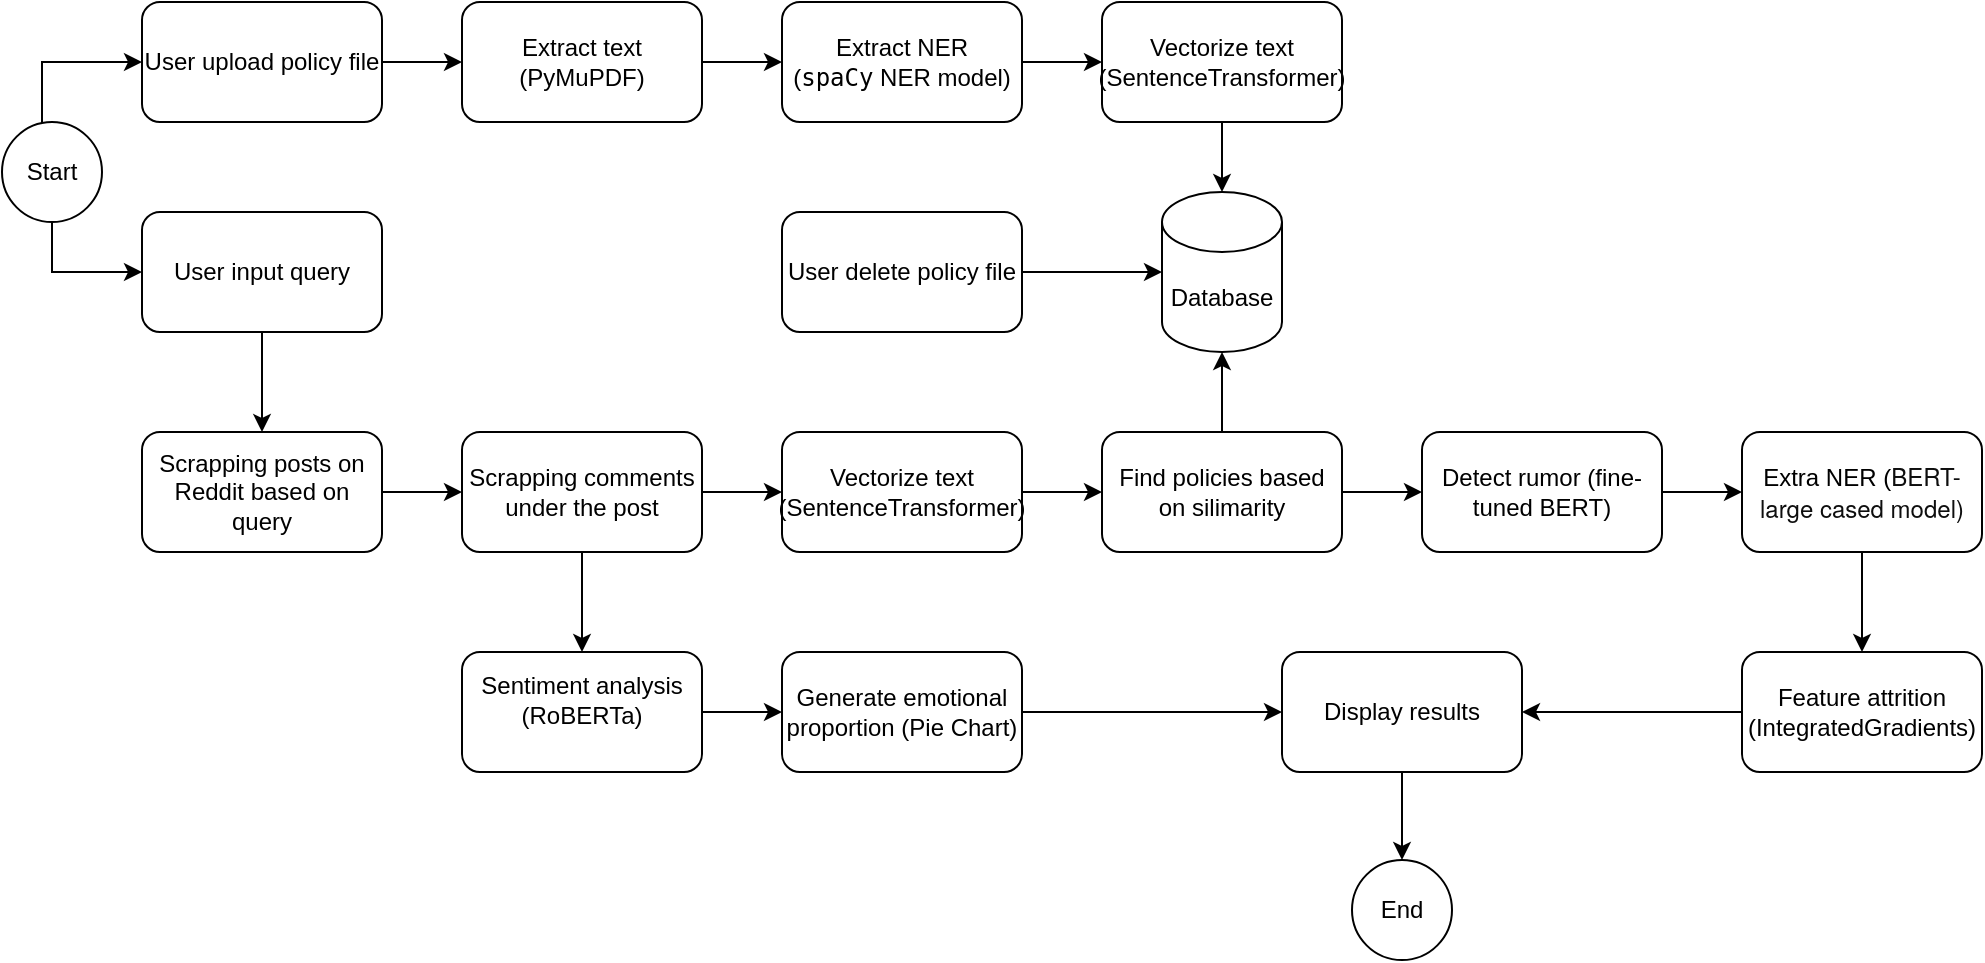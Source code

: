 <mxfile version="26.2.14">
  <diagram id="C5RBs43oDa-KdzZeNtuy" name="Page-1">
    <mxGraphModel dx="2208" dy="868" grid="1" gridSize="10" guides="1" tooltips="1" connect="1" arrows="1" fold="1" page="1" pageScale="1" pageWidth="827" pageHeight="1169" math="0" shadow="0">
      <root>
        <mxCell id="WIyWlLk6GJQsqaUBKTNV-0" />
        <mxCell id="WIyWlLk6GJQsqaUBKTNV-1" parent="WIyWlLk6GJQsqaUBKTNV-0" />
        <mxCell id="wjfcvk-_MFz2dwbTvUjB-2" value="Database" style="shape=cylinder3;whiteSpace=wrap;html=1;boundedLbl=1;backgroundOutline=1;size=15;" parent="WIyWlLk6GJQsqaUBKTNV-1" vertex="1">
          <mxGeometry x="450" y="200" width="60" height="80" as="geometry" />
        </mxCell>
        <mxCell id="wjfcvk-_MFz2dwbTvUjB-9" value="" style="edgeStyle=orthogonalEdgeStyle;rounded=0;orthogonalLoop=1;jettySize=auto;html=1;" parent="WIyWlLk6GJQsqaUBKTNV-1" source="wjfcvk-_MFz2dwbTvUjB-7" target="wjfcvk-_MFz2dwbTvUjB-8" edge="1">
          <mxGeometry relative="1" as="geometry">
            <Array as="points">
              <mxPoint x="-110" y="135" />
            </Array>
          </mxGeometry>
        </mxCell>
        <mxCell id="wjfcvk-_MFz2dwbTvUjB-7" value="Start" style="ellipse;whiteSpace=wrap;html=1;aspect=fixed;" parent="WIyWlLk6GJQsqaUBKTNV-1" vertex="1">
          <mxGeometry x="-130" y="165" width="50" height="50" as="geometry" />
        </mxCell>
        <mxCell id="wjfcvk-_MFz2dwbTvUjB-11" value="" style="edgeStyle=orthogonalEdgeStyle;rounded=0;orthogonalLoop=1;jettySize=auto;html=1;" parent="WIyWlLk6GJQsqaUBKTNV-1" source="wjfcvk-_MFz2dwbTvUjB-8" target="wjfcvk-_MFz2dwbTvUjB-10" edge="1">
          <mxGeometry relative="1" as="geometry" />
        </mxCell>
        <mxCell id="wjfcvk-_MFz2dwbTvUjB-13" value="" style="edgeStyle=orthogonalEdgeStyle;rounded=0;orthogonalLoop=1;jettySize=auto;html=1;" parent="WIyWlLk6GJQsqaUBKTNV-1" source="wjfcvk-_MFz2dwbTvUjB-10" target="wjfcvk-_MFz2dwbTvUjB-12" edge="1">
          <mxGeometry relative="1" as="geometry" />
        </mxCell>
        <mxCell id="wjfcvk-_MFz2dwbTvUjB-10" value="&lt;font face=&quot;Helvetica&quot; style=&quot;font-size: 12px;&quot;&gt;Extract text (&lt;/font&gt;PyMuPDF)" style="rounded=1;whiteSpace=wrap;html=1;" parent="WIyWlLk6GJQsqaUBKTNV-1" vertex="1">
          <mxGeometry x="100" y="105" width="120" height="60" as="geometry" />
        </mxCell>
        <mxCell id="_OzJwUccoTl-LyWJlWMp-4" value="" style="edgeStyle=orthogonalEdgeStyle;rounded=0;orthogonalLoop=1;jettySize=auto;html=1;" parent="WIyWlLk6GJQsqaUBKTNV-1" source="wjfcvk-_MFz2dwbTvUjB-12" target="_OzJwUccoTl-LyWJlWMp-3" edge="1">
          <mxGeometry relative="1" as="geometry" />
        </mxCell>
        <mxCell id="wjfcvk-_MFz2dwbTvUjB-12" value="Extract NER (&lt;code&gt;spaCy&lt;/code&gt;&amp;nbsp;NER model)" style="rounded=1;whiteSpace=wrap;html=1;" parent="WIyWlLk6GJQsqaUBKTNV-1" vertex="1">
          <mxGeometry x="260" y="105" width="120" height="60" as="geometry" />
        </mxCell>
        <mxCell id="wjfcvk-_MFz2dwbTvUjB-18" value="" style="edgeStyle=orthogonalEdgeStyle;rounded=0;orthogonalLoop=1;jettySize=auto;html=1;" parent="WIyWlLk6GJQsqaUBKTNV-1" source="wjfcvk-_MFz2dwbTvUjB-16" target="wjfcvk-_MFz2dwbTvUjB-17" edge="1">
          <mxGeometry relative="1" as="geometry" />
        </mxCell>
        <mxCell id="wjfcvk-_MFz2dwbTvUjB-16" value="User input query" style="rounded=1;whiteSpace=wrap;html=1;" parent="WIyWlLk6GJQsqaUBKTNV-1" vertex="1">
          <mxGeometry x="-60" y="210" width="120" height="60" as="geometry" />
        </mxCell>
        <mxCell id="wjfcvk-_MFz2dwbTvUjB-20" value="" style="edgeStyle=orthogonalEdgeStyle;rounded=0;orthogonalLoop=1;jettySize=auto;html=1;" parent="WIyWlLk6GJQsqaUBKTNV-1" source="wjfcvk-_MFz2dwbTvUjB-17" target="wjfcvk-_MFz2dwbTvUjB-19" edge="1">
          <mxGeometry relative="1" as="geometry" />
        </mxCell>
        <mxCell id="wjfcvk-_MFz2dwbTvUjB-17" value="Scrapping posts on Reddit based on query" style="whiteSpace=wrap;html=1;rounded=1;" parent="WIyWlLk6GJQsqaUBKTNV-1" vertex="1">
          <mxGeometry x="-60" y="320" width="120" height="60" as="geometry" />
        </mxCell>
        <mxCell id="_OzJwUccoTl-LyWJlWMp-5" value="" style="edgeStyle=orthogonalEdgeStyle;rounded=0;orthogonalLoop=1;jettySize=auto;html=1;" parent="WIyWlLk6GJQsqaUBKTNV-1" source="wjfcvk-_MFz2dwbTvUjB-19" target="_OzJwUccoTl-LyWJlWMp-2" edge="1">
          <mxGeometry relative="1" as="geometry" />
        </mxCell>
        <mxCell id="wjfcvk-_MFz2dwbTvUjB-19" value="Scrapping comments under the post" style="whiteSpace=wrap;html=1;rounded=1;" parent="WIyWlLk6GJQsqaUBKTNV-1" vertex="1">
          <mxGeometry x="100" y="320" width="120" height="60" as="geometry" />
        </mxCell>
        <mxCell id="_OzJwUccoTl-LyWJlWMp-15" value="" style="edgeStyle=orthogonalEdgeStyle;rounded=0;orthogonalLoop=1;jettySize=auto;html=1;" parent="WIyWlLk6GJQsqaUBKTNV-1" source="wjfcvk-_MFz2dwbTvUjB-21" target="wjfcvk-_MFz2dwbTvUjB-26" edge="1">
          <mxGeometry relative="1" as="geometry" />
        </mxCell>
        <mxCell id="wjfcvk-_MFz2dwbTvUjB-21" value="Find policies based on silimarity" style="rounded=1;whiteSpace=wrap;html=1;" parent="WIyWlLk6GJQsqaUBKTNV-1" vertex="1">
          <mxGeometry x="420" y="320" width="120" height="60" as="geometry" />
        </mxCell>
        <mxCell id="wjfcvk-_MFz2dwbTvUjB-35" value="" style="edgeStyle=orthogonalEdgeStyle;rounded=0;orthogonalLoop=1;jettySize=auto;html=1;exitX=0.5;exitY=1;exitDx=0;exitDy=0;" parent="WIyWlLk6GJQsqaUBKTNV-1" source="wjfcvk-_MFz2dwbTvUjB-19" target="wjfcvk-_MFz2dwbTvUjB-34" edge="1">
          <mxGeometry relative="1" as="geometry" />
        </mxCell>
        <mxCell id="wjfcvk-_MFz2dwbTvUjB-25" value="" style="endArrow=classic;html=1;rounded=0;" parent="WIyWlLk6GJQsqaUBKTNV-1" source="wjfcvk-_MFz2dwbTvUjB-21" edge="1">
          <mxGeometry width="50" height="50" relative="1" as="geometry">
            <mxPoint x="-40" y="430" as="sourcePoint" />
            <mxPoint x="480" y="280" as="targetPoint" />
            <Array as="points" />
          </mxGeometry>
        </mxCell>
        <mxCell id="wjfcvk-_MFz2dwbTvUjB-29" value="" style="edgeStyle=orthogonalEdgeStyle;rounded=0;orthogonalLoop=1;jettySize=auto;html=1;" parent="WIyWlLk6GJQsqaUBKTNV-1" source="wjfcvk-_MFz2dwbTvUjB-26" target="wjfcvk-_MFz2dwbTvUjB-28" edge="1">
          <mxGeometry relative="1" as="geometry" />
        </mxCell>
        <mxCell id="wjfcvk-_MFz2dwbTvUjB-26" value="Detect rumor (fine-tuned BERT)" style="whiteSpace=wrap;html=1;rounded=1;" parent="WIyWlLk6GJQsqaUBKTNV-1" vertex="1">
          <mxGeometry x="580" y="320" width="120" height="60" as="geometry" />
        </mxCell>
        <mxCell id="wjfcvk-_MFz2dwbTvUjB-33" value="" style="edgeStyle=orthogonalEdgeStyle;rounded=0;orthogonalLoop=1;jettySize=auto;html=1;" parent="WIyWlLk6GJQsqaUBKTNV-1" source="wjfcvk-_MFz2dwbTvUjB-28" target="wjfcvk-_MFz2dwbTvUjB-32" edge="1">
          <mxGeometry relative="1" as="geometry" />
        </mxCell>
        <mxCell id="wjfcvk-_MFz2dwbTvUjB-28" value="&lt;font style=&quot;font-size: 12px;&quot;&gt;Extra NER (&lt;span style=&quot;color: rgb(14, 14, 14); font-family: &amp;quot;Helvetica Neue&amp;quot;; background-color: transparent;&quot;&gt;BERT-large cased model)&lt;/span&gt;&lt;/font&gt;" style="whiteSpace=wrap;html=1;rounded=1;" parent="WIyWlLk6GJQsqaUBKTNV-1" vertex="1">
          <mxGeometry x="740" y="320" width="120" height="60" as="geometry" />
        </mxCell>
        <mxCell id="_OzJwUccoTl-LyWJlWMp-14" value="" style="edgeStyle=orthogonalEdgeStyle;rounded=0;orthogonalLoop=1;jettySize=auto;html=1;" parent="WIyWlLk6GJQsqaUBKTNV-1" source="wjfcvk-_MFz2dwbTvUjB-32" target="wjfcvk-_MFz2dwbTvUjB-36" edge="1">
          <mxGeometry relative="1" as="geometry">
            <Array as="points">
              <mxPoint x="730" y="460" />
              <mxPoint x="730" y="460" />
            </Array>
          </mxGeometry>
        </mxCell>
        <mxCell id="wjfcvk-_MFz2dwbTvUjB-32" value="Feature attrition (IntegratedGradients)" style="whiteSpace=wrap;html=1;rounded=1;" parent="WIyWlLk6GJQsqaUBKTNV-1" vertex="1">
          <mxGeometry x="740" y="430" width="120" height="60" as="geometry" />
        </mxCell>
        <mxCell id="wjfcvk-_MFz2dwbTvUjB-41" value="" style="edgeStyle=orthogonalEdgeStyle;rounded=0;orthogonalLoop=1;jettySize=auto;html=1;" parent="WIyWlLk6GJQsqaUBKTNV-1" source="wjfcvk-_MFz2dwbTvUjB-34" target="wjfcvk-_MFz2dwbTvUjB-40" edge="1">
          <mxGeometry relative="1" as="geometry" />
        </mxCell>
        <mxCell id="wjfcvk-_MFz2dwbTvUjB-34" value="&lt;font style=&quot;font-size: 12px;&quot;&gt;Sentiment analysis (&lt;span style=&quot;background-color: transparent; color: light-dark(rgb(0, 0, 0), rgb(255, 255, 255));&quot;&gt;RoBERTa)&lt;/span&gt;&lt;/font&gt;&lt;p&gt;&lt;/p&gt;" style="whiteSpace=wrap;html=1;rounded=1;" parent="WIyWlLk6GJQsqaUBKTNV-1" vertex="1">
          <mxGeometry x="100" y="430" width="120" height="60" as="geometry" />
        </mxCell>
        <mxCell id="wjfcvk-_MFz2dwbTvUjB-36" value="Display results" style="whiteSpace=wrap;html=1;rounded=1;" parent="WIyWlLk6GJQsqaUBKTNV-1" vertex="1">
          <mxGeometry x="510" y="430" width="120" height="60" as="geometry" />
        </mxCell>
        <mxCell id="wjfcvk-_MFz2dwbTvUjB-40" value="Generate emotional proportion (Pie Chart)" style="whiteSpace=wrap;html=1;rounded=1;" parent="WIyWlLk6GJQsqaUBKTNV-1" vertex="1">
          <mxGeometry x="260" y="430" width="120" height="60" as="geometry" />
        </mxCell>
        <mxCell id="wjfcvk-_MFz2dwbTvUjB-42" value="End" style="ellipse;whiteSpace=wrap;html=1;aspect=fixed;" parent="WIyWlLk6GJQsqaUBKTNV-1" vertex="1">
          <mxGeometry x="545" y="534" width="50" height="50" as="geometry" />
        </mxCell>
        <mxCell id="wjfcvk-_MFz2dwbTvUjB-44" value="" style="endArrow=classic;html=1;rounded=0;exitX=0.5;exitY=1;exitDx=0;exitDy=0;entryX=0.5;entryY=0;entryDx=0;entryDy=0;" parent="WIyWlLk6GJQsqaUBKTNV-1" source="wjfcvk-_MFz2dwbTvUjB-36" target="wjfcvk-_MFz2dwbTvUjB-42" edge="1">
          <mxGeometry width="50" height="50" relative="1" as="geometry">
            <mxPoint x="140" y="670" as="sourcePoint" />
            <mxPoint x="190" y="620" as="targetPoint" />
            <Array as="points" />
          </mxGeometry>
        </mxCell>
        <mxCell id="_OzJwUccoTl-LyWJlWMp-6" value="" style="edgeStyle=orthogonalEdgeStyle;rounded=0;orthogonalLoop=1;jettySize=auto;html=1;" parent="WIyWlLk6GJQsqaUBKTNV-1" source="_OzJwUccoTl-LyWJlWMp-2" target="wjfcvk-_MFz2dwbTvUjB-21" edge="1">
          <mxGeometry relative="1" as="geometry" />
        </mxCell>
        <mxCell id="_OzJwUccoTl-LyWJlWMp-2" value="Vectorize text (SentenceTransformer)" style="rounded=1;whiteSpace=wrap;html=1;" parent="WIyWlLk6GJQsqaUBKTNV-1" vertex="1">
          <mxGeometry x="260" y="320" width="120" height="60" as="geometry" />
        </mxCell>
        <mxCell id="_OzJwUccoTl-LyWJlWMp-7" value="" style="edgeStyle=orthogonalEdgeStyle;rounded=0;orthogonalLoop=1;jettySize=auto;html=1;" parent="WIyWlLk6GJQsqaUBKTNV-1" source="_OzJwUccoTl-LyWJlWMp-3" target="wjfcvk-_MFz2dwbTvUjB-2" edge="1">
          <mxGeometry relative="1" as="geometry" />
        </mxCell>
        <mxCell id="_OzJwUccoTl-LyWJlWMp-3" value="Vectorize text (SentenceTransformer)" style="rounded=1;whiteSpace=wrap;html=1;" parent="WIyWlLk6GJQsqaUBKTNV-1" vertex="1">
          <mxGeometry x="420" y="105" width="120" height="60" as="geometry" />
        </mxCell>
        <mxCell id="_OzJwUccoTl-LyWJlWMp-11" value="" style="endArrow=classic;html=1;rounded=0;entryX=0;entryY=0.5;entryDx=0;entryDy=0;exitX=0.5;exitY=1;exitDx=0;exitDy=0;" parent="WIyWlLk6GJQsqaUBKTNV-1" source="wjfcvk-_MFz2dwbTvUjB-7" target="wjfcvk-_MFz2dwbTvUjB-16" edge="1">
          <mxGeometry width="50" height="50" relative="1" as="geometry">
            <mxPoint x="-110" y="280" as="sourcePoint" />
            <mxPoint x="290" y="200" as="targetPoint" />
            <Array as="points">
              <mxPoint x="-105" y="240" />
            </Array>
          </mxGeometry>
        </mxCell>
        <mxCell id="_OzJwUccoTl-LyWJlWMp-12" value="" style="endArrow=classic;html=1;rounded=0;exitX=1;exitY=0.5;exitDx=0;exitDy=0;entryX=0;entryY=0.5;entryDx=0;entryDy=0;" parent="WIyWlLk6GJQsqaUBKTNV-1" source="wjfcvk-_MFz2dwbTvUjB-40" target="wjfcvk-_MFz2dwbTvUjB-36" edge="1">
          <mxGeometry width="50" height="50" relative="1" as="geometry">
            <mxPoint x="330" y="660" as="sourcePoint" />
            <mxPoint x="380" y="610" as="targetPoint" />
            <Array as="points">
              <mxPoint x="470" y="460" />
            </Array>
          </mxGeometry>
        </mxCell>
        <mxCell id="wjfcvk-_MFz2dwbTvUjB-8" value="User upload policy file" style="rounded=1;whiteSpace=wrap;html=1;" parent="WIyWlLk6GJQsqaUBKTNV-1" vertex="1">
          <mxGeometry x="-60" y="105" width="120" height="60" as="geometry" />
        </mxCell>
        <mxCell id="t96i2RaE5Ocww6uo_u8w-1" value="" style="edgeStyle=orthogonalEdgeStyle;rounded=0;orthogonalLoop=1;jettySize=auto;html=1;" edge="1" parent="WIyWlLk6GJQsqaUBKTNV-1" source="t96i2RaE5Ocww6uo_u8w-0" target="wjfcvk-_MFz2dwbTvUjB-2">
          <mxGeometry relative="1" as="geometry" />
        </mxCell>
        <mxCell id="t96i2RaE5Ocww6uo_u8w-0" value="User delete policy file" style="rounded=1;whiteSpace=wrap;html=1;" vertex="1" parent="WIyWlLk6GJQsqaUBKTNV-1">
          <mxGeometry x="260" y="210" width="120" height="60" as="geometry" />
        </mxCell>
      </root>
    </mxGraphModel>
  </diagram>
</mxfile>
